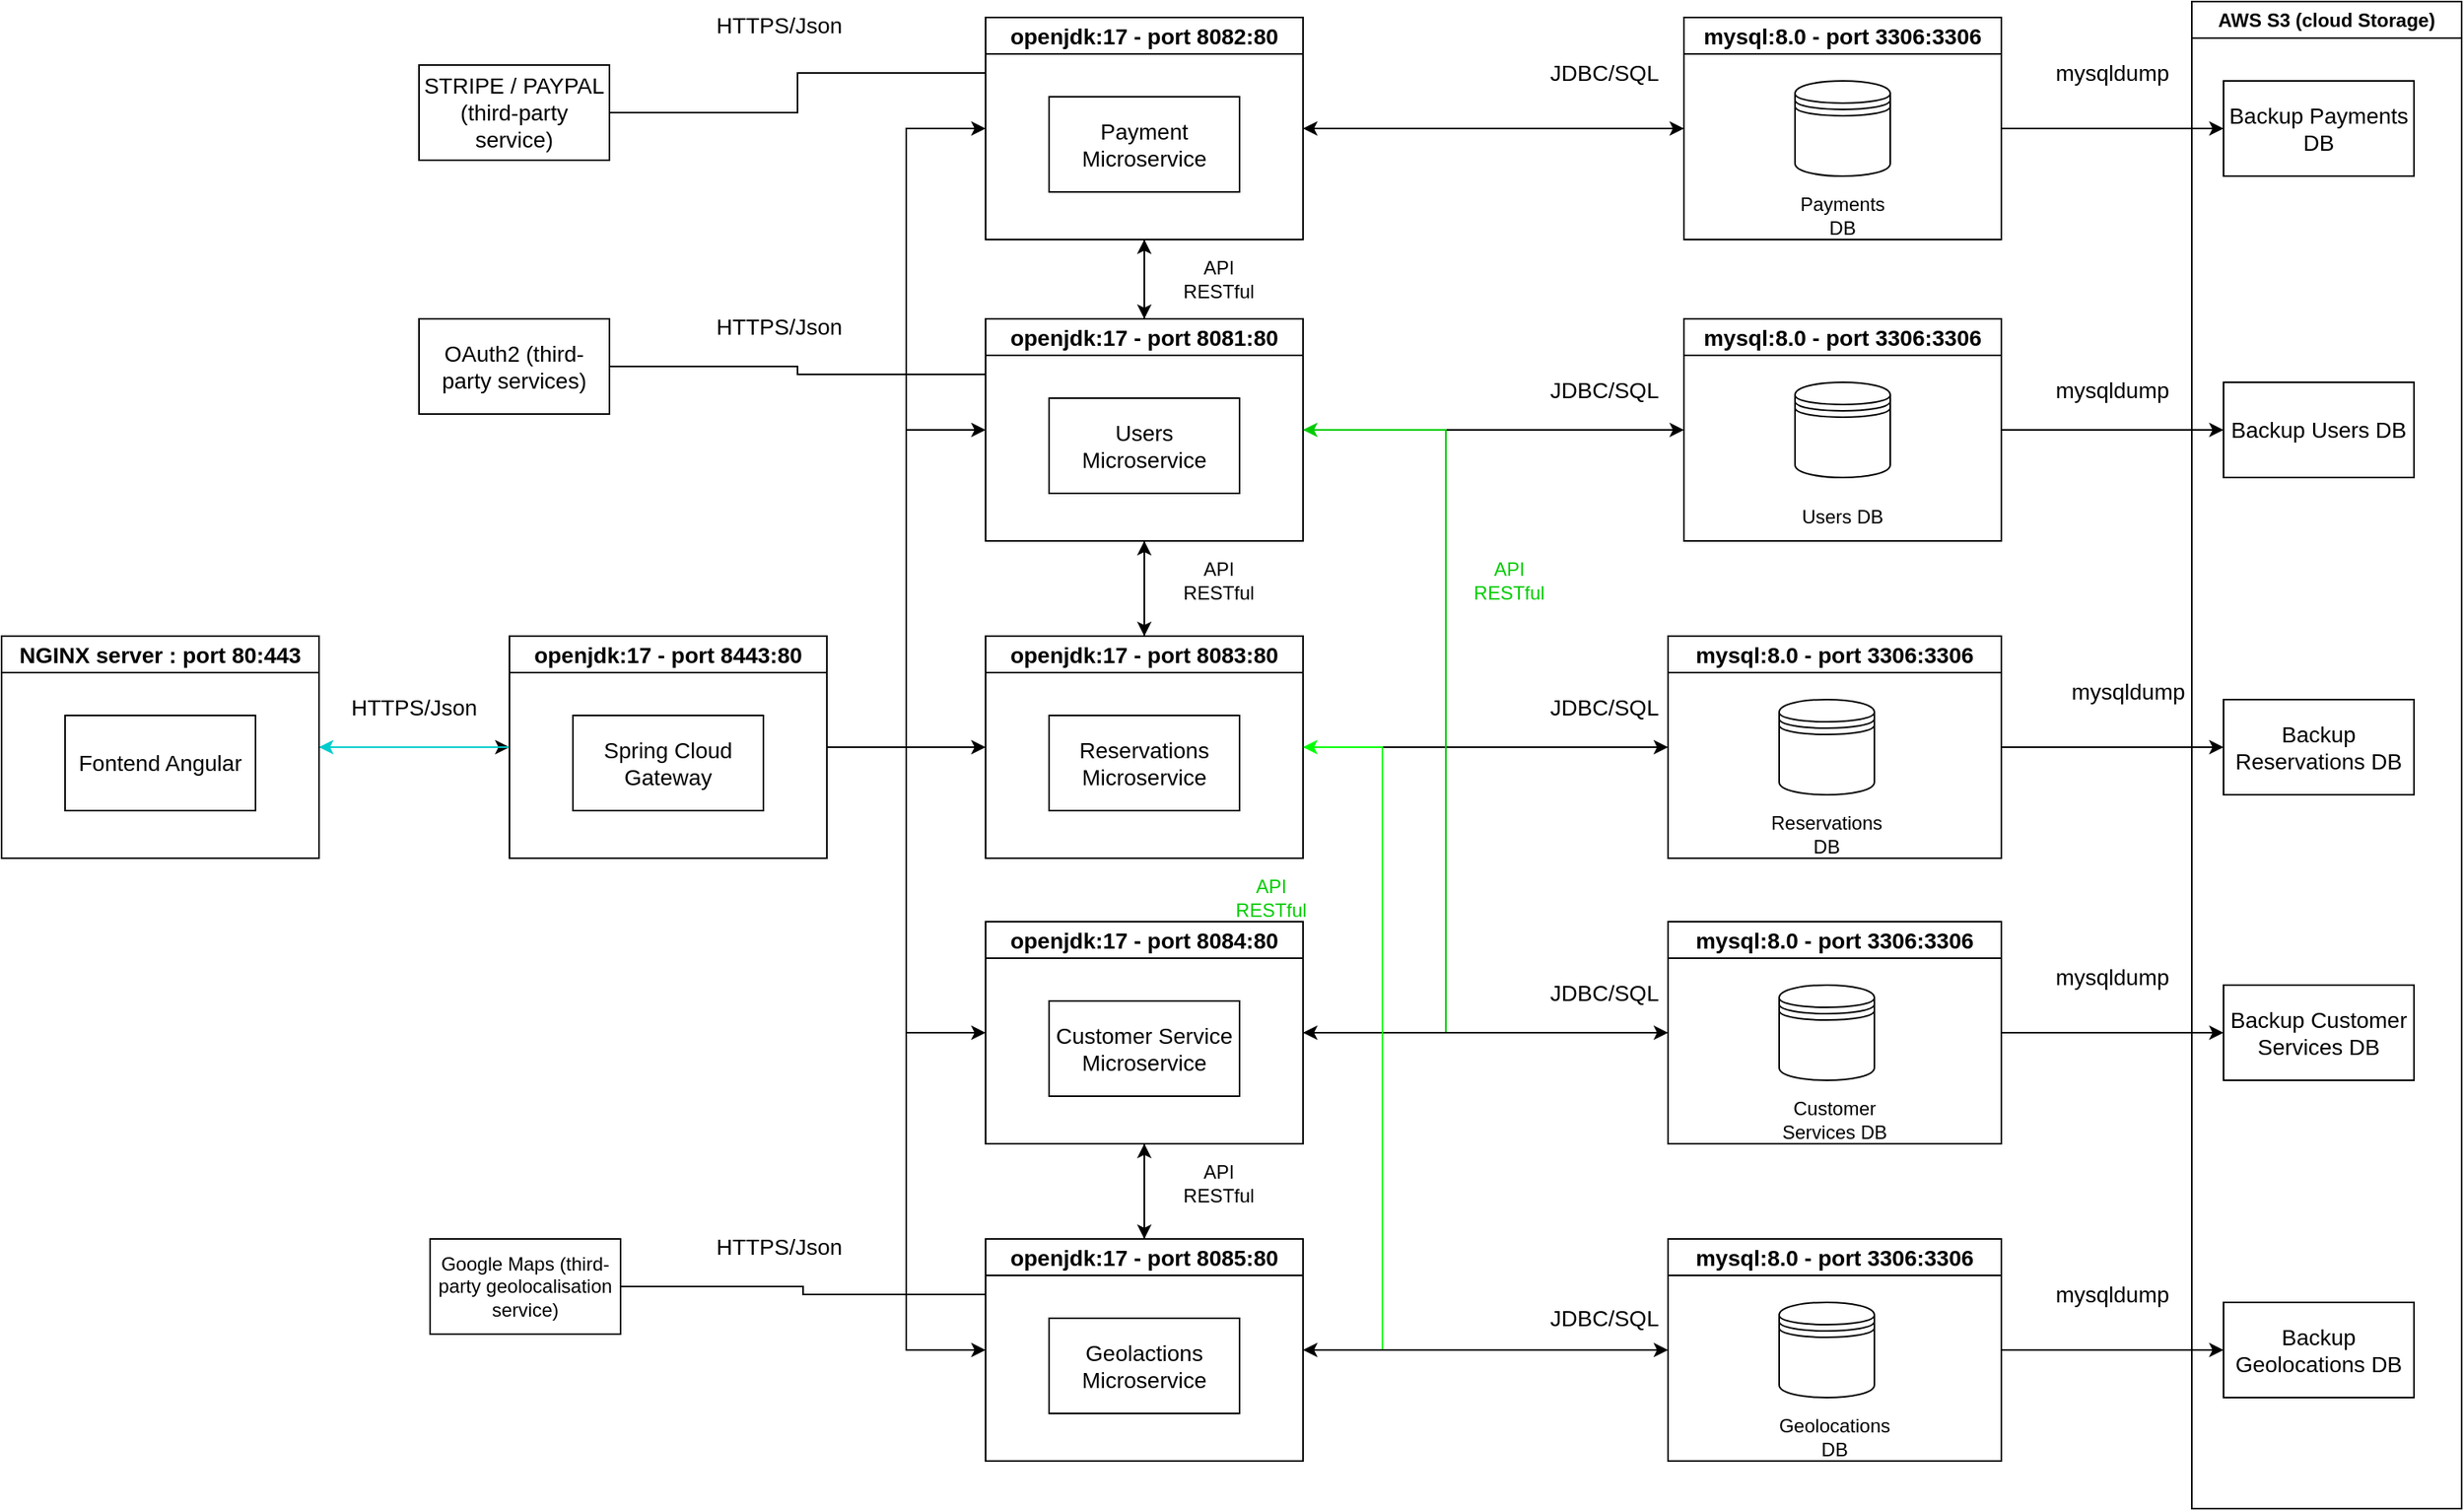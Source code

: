 <mxfile version="24.7.7">
  <diagram name="Page-1" id="HTvIIr98uRL_a_d4ipdB">
    <mxGraphModel dx="1766" dy="2174" grid="1" gridSize="10" guides="1" tooltips="1" connect="1" arrows="1" fold="1" page="1" pageScale="1" pageWidth="827" pageHeight="1169" math="0" shadow="0">
      <root>
        <mxCell id="0" />
        <mxCell id="1" parent="0" />
        <mxCell id="VIl7qetFcdLMGMQmezE--7" style="edgeStyle=orthogonalEdgeStyle;rounded=0;orthogonalLoop=1;jettySize=auto;html=1;entryX=0;entryY=0.5;entryDx=0;entryDy=0;" edge="1" parent="1" source="VIl7qetFcdLMGMQmezE--1" target="VIl7qetFcdLMGMQmezE--3">
          <mxGeometry relative="1" as="geometry" />
        </mxCell>
        <mxCell id="VIl7qetFcdLMGMQmezE--1" value="&lt;font style=&quot;font-size: 14px;&quot;&gt;NGINX server : port 80:443&lt;/font&gt;" style="swimlane;whiteSpace=wrap;html=1;" vertex="1" parent="1">
          <mxGeometry x="30" y="170" width="200" height="140" as="geometry" />
        </mxCell>
        <UserObject label="&lt;font style=&quot;font-size: 14px;&quot;&gt;Fontend Angular&lt;/font&gt;" treeRoot="1" id="VIl7qetFcdLMGMQmezE--2">
          <mxCell style="whiteSpace=wrap;html=1;align=center;treeFolding=1;treeMoving=1;newEdgeStyle={&quot;edgeStyle&quot;:&quot;elbowEdgeStyle&quot;,&quot;startArrow&quot;:&quot;none&quot;,&quot;endArrow&quot;:&quot;none&quot;};" vertex="1" parent="VIl7qetFcdLMGMQmezE--1">
            <mxGeometry x="40" y="50" width="120" height="60" as="geometry" />
          </mxCell>
        </UserObject>
        <mxCell id="VIl7qetFcdLMGMQmezE--8" style="edgeStyle=orthogonalEdgeStyle;rounded=0;orthogonalLoop=1;jettySize=auto;html=1;entryX=1;entryY=0.5;entryDx=0;entryDy=0;strokeColor=#00CCCC;" edge="1" parent="1" source="VIl7qetFcdLMGMQmezE--3" target="VIl7qetFcdLMGMQmezE--1">
          <mxGeometry relative="1" as="geometry" />
        </mxCell>
        <mxCell id="VIl7qetFcdLMGMQmezE--18" style="edgeStyle=orthogonalEdgeStyle;rounded=0;orthogonalLoop=1;jettySize=auto;html=1;entryX=0;entryY=0.5;entryDx=0;entryDy=0;" edge="1" parent="1" source="VIl7qetFcdLMGMQmezE--3" target="VIl7qetFcdLMGMQmezE--12">
          <mxGeometry relative="1" as="geometry" />
        </mxCell>
        <mxCell id="VIl7qetFcdLMGMQmezE--19" style="edgeStyle=orthogonalEdgeStyle;rounded=0;orthogonalLoop=1;jettySize=auto;html=1;entryX=0;entryY=0.5;entryDx=0;entryDy=0;" edge="1" parent="1" source="VIl7qetFcdLMGMQmezE--3" target="VIl7qetFcdLMGMQmezE--5">
          <mxGeometry relative="1" as="geometry" />
        </mxCell>
        <mxCell id="VIl7qetFcdLMGMQmezE--20" style="edgeStyle=orthogonalEdgeStyle;rounded=0;orthogonalLoop=1;jettySize=auto;html=1;entryX=0;entryY=0.5;entryDx=0;entryDy=0;" edge="1" parent="1" source="VIl7qetFcdLMGMQmezE--3" target="VIl7qetFcdLMGMQmezE--10">
          <mxGeometry relative="1" as="geometry" />
        </mxCell>
        <mxCell id="VIl7qetFcdLMGMQmezE--21" style="edgeStyle=orthogonalEdgeStyle;rounded=0;orthogonalLoop=1;jettySize=auto;html=1;entryX=0;entryY=0.5;entryDx=0;entryDy=0;" edge="1" parent="1" source="VIl7qetFcdLMGMQmezE--3" target="VIl7qetFcdLMGMQmezE--14">
          <mxGeometry relative="1" as="geometry" />
        </mxCell>
        <mxCell id="VIl7qetFcdLMGMQmezE--22" style="edgeStyle=orthogonalEdgeStyle;rounded=0;orthogonalLoop=1;jettySize=auto;html=1;entryX=0;entryY=0.5;entryDx=0;entryDy=0;" edge="1" parent="1" source="VIl7qetFcdLMGMQmezE--3" target="VIl7qetFcdLMGMQmezE--16">
          <mxGeometry relative="1" as="geometry" />
        </mxCell>
        <mxCell id="VIl7qetFcdLMGMQmezE--3" value="&lt;font style=&quot;font-size: 14px;&quot;&gt;openjdk:17 - port 8443:80&lt;/font&gt;" style="swimlane;whiteSpace=wrap;html=1;" vertex="1" parent="1">
          <mxGeometry x="350" y="170" width="200" height="140" as="geometry" />
        </mxCell>
        <UserObject label="&lt;font style=&quot;font-size: 14px;&quot;&gt;Spring Cloud Gateway&lt;/font&gt;" treeRoot="1" id="VIl7qetFcdLMGMQmezE--4">
          <mxCell style="whiteSpace=wrap;html=1;align=center;treeFolding=1;treeMoving=1;newEdgeStyle={&quot;edgeStyle&quot;:&quot;elbowEdgeStyle&quot;,&quot;startArrow&quot;:&quot;none&quot;,&quot;endArrow&quot;:&quot;none&quot;};" vertex="1" parent="VIl7qetFcdLMGMQmezE--3">
            <mxGeometry x="40" y="50" width="120" height="60" as="geometry" />
          </mxCell>
        </UserObject>
        <mxCell id="VIl7qetFcdLMGMQmezE--44" style="edgeStyle=orthogonalEdgeStyle;rounded=0;orthogonalLoop=1;jettySize=auto;html=1;entryX=0.5;entryY=1;entryDx=0;entryDy=0;" edge="1" parent="1" source="VIl7qetFcdLMGMQmezE--5" target="VIl7qetFcdLMGMQmezE--10">
          <mxGeometry relative="1" as="geometry" />
        </mxCell>
        <mxCell id="VIl7qetFcdLMGMQmezE--49" style="edgeStyle=orthogonalEdgeStyle;rounded=0;orthogonalLoop=1;jettySize=auto;html=1;" edge="1" parent="1" source="VIl7qetFcdLMGMQmezE--5">
          <mxGeometry relative="1" as="geometry">
            <mxPoint x="750" y="170" as="targetPoint" />
          </mxGeometry>
        </mxCell>
        <mxCell id="VIl7qetFcdLMGMQmezE--65" style="edgeStyle=orthogonalEdgeStyle;rounded=0;orthogonalLoop=1;jettySize=auto;html=1;entryX=1;entryY=0.5;entryDx=0;entryDy=0;" edge="1" parent="1" source="VIl7qetFcdLMGMQmezE--5" target="VIl7qetFcdLMGMQmezE--14">
          <mxGeometry relative="1" as="geometry">
            <Array as="points">
              <mxPoint x="940" y="40" />
              <mxPoint x="940" y="420" />
            </Array>
          </mxGeometry>
        </mxCell>
        <mxCell id="VIl7qetFcdLMGMQmezE--84" style="edgeStyle=orthogonalEdgeStyle;rounded=0;orthogonalLoop=1;jettySize=auto;html=1;entryX=0;entryY=0.5;entryDx=0;entryDy=0;" edge="1" parent="1" source="VIl7qetFcdLMGMQmezE--5" target="VIl7qetFcdLMGMQmezE--81">
          <mxGeometry relative="1" as="geometry" />
        </mxCell>
        <mxCell id="VIl7qetFcdLMGMQmezE--5" value="&lt;font style=&quot;font-size: 14px;&quot;&gt;openjdk:17 - port 8081:80&lt;/font&gt;" style="swimlane;whiteSpace=wrap;html=1;" vertex="1" parent="1">
          <mxGeometry x="650" y="-30" width="200" height="140" as="geometry" />
        </mxCell>
        <UserObject label="&lt;font style=&quot;font-size: 14px;&quot;&gt;Users Microservice&lt;/font&gt;" treeRoot="1" id="VIl7qetFcdLMGMQmezE--6">
          <mxCell style="whiteSpace=wrap;html=1;align=center;treeFolding=1;treeMoving=1;newEdgeStyle={&quot;edgeStyle&quot;:&quot;elbowEdgeStyle&quot;,&quot;startArrow&quot;:&quot;none&quot;,&quot;endArrow&quot;:&quot;none&quot;};" vertex="1" parent="VIl7qetFcdLMGMQmezE--5">
            <mxGeometry x="40" y="50" width="120" height="60" as="geometry" />
          </mxCell>
        </UserObject>
        <mxCell id="VIl7qetFcdLMGMQmezE--9" value="&lt;font style=&quot;font-size: 14px;&quot;&gt;HTTPS/Json&lt;/font&gt;" style="text;html=1;align=center;verticalAlign=middle;whiteSpace=wrap;rounded=0;" vertex="1" parent="1">
          <mxGeometry x="260" y="200" width="60" height="30" as="geometry" />
        </mxCell>
        <mxCell id="VIl7qetFcdLMGMQmezE--43" style="edgeStyle=orthogonalEdgeStyle;rounded=0;orthogonalLoop=1;jettySize=auto;html=1;entryX=0.5;entryY=0;entryDx=0;entryDy=0;" edge="1" parent="1" source="VIl7qetFcdLMGMQmezE--10" target="VIl7qetFcdLMGMQmezE--5">
          <mxGeometry relative="1" as="geometry" />
        </mxCell>
        <mxCell id="VIl7qetFcdLMGMQmezE--74" style="edgeStyle=orthogonalEdgeStyle;rounded=0;orthogonalLoop=1;jettySize=auto;html=1;entryX=0;entryY=0.5;entryDx=0;entryDy=0;" edge="1" parent="1" source="VIl7qetFcdLMGMQmezE--10" target="VIl7qetFcdLMGMQmezE--69">
          <mxGeometry relative="1" as="geometry" />
        </mxCell>
        <mxCell id="VIl7qetFcdLMGMQmezE--10" value="&lt;font style=&quot;font-size: 14px;&quot;&gt;openjdk:17 - port 8082:80&lt;/font&gt;" style="swimlane;whiteSpace=wrap;html=1;" vertex="1" parent="1">
          <mxGeometry x="650" y="-220" width="200" height="140" as="geometry" />
        </mxCell>
        <UserObject label="&lt;font style=&quot;font-size: 14px;&quot;&gt;Payment Microservice&lt;/font&gt;" treeRoot="1" id="VIl7qetFcdLMGMQmezE--11">
          <mxCell style="whiteSpace=wrap;html=1;align=center;treeFolding=1;treeMoving=1;newEdgeStyle={&quot;edgeStyle&quot;:&quot;elbowEdgeStyle&quot;,&quot;startArrow&quot;:&quot;none&quot;,&quot;endArrow&quot;:&quot;none&quot;};" vertex="1" parent="VIl7qetFcdLMGMQmezE--10">
            <mxGeometry x="40" y="50" width="120" height="60" as="geometry" />
          </mxCell>
        </UserObject>
        <mxCell id="VIl7qetFcdLMGMQmezE--47" style="edgeStyle=orthogonalEdgeStyle;rounded=0;orthogonalLoop=1;jettySize=auto;html=1;entryX=0.5;entryY=1;entryDx=0;entryDy=0;" edge="1" parent="1" source="VIl7qetFcdLMGMQmezE--12" target="VIl7qetFcdLMGMQmezE--5">
          <mxGeometry relative="1" as="geometry" />
        </mxCell>
        <mxCell id="VIl7qetFcdLMGMQmezE--60" style="edgeStyle=orthogonalEdgeStyle;rounded=0;orthogonalLoop=1;jettySize=auto;html=1;entryX=1;entryY=0.5;entryDx=0;entryDy=0;" edge="1" parent="1" source="VIl7qetFcdLMGMQmezE--12" target="VIl7qetFcdLMGMQmezE--16">
          <mxGeometry relative="1" as="geometry">
            <Array as="points">
              <mxPoint x="900" y="240" />
              <mxPoint x="900" y="620" />
            </Array>
          </mxGeometry>
        </mxCell>
        <mxCell id="VIl7qetFcdLMGMQmezE--89" style="edgeStyle=orthogonalEdgeStyle;rounded=0;orthogonalLoop=1;jettySize=auto;html=1;entryX=0;entryY=0.5;entryDx=0;entryDy=0;" edge="1" parent="1" source="VIl7qetFcdLMGMQmezE--12" target="VIl7qetFcdLMGMQmezE--86">
          <mxGeometry relative="1" as="geometry" />
        </mxCell>
        <mxCell id="VIl7qetFcdLMGMQmezE--12" value="&lt;font style=&quot;font-size: 14px;&quot;&gt;openjdk:17 - port 8083:80&lt;/font&gt;" style="swimlane;whiteSpace=wrap;html=1;" vertex="1" parent="1">
          <mxGeometry x="650" y="170" width="200" height="140" as="geometry" />
        </mxCell>
        <UserObject label="&lt;font style=&quot;font-size: 14px;&quot;&gt;Reservations Microservice&lt;/font&gt;" treeRoot="1" id="VIl7qetFcdLMGMQmezE--13">
          <mxCell style="whiteSpace=wrap;html=1;align=center;treeFolding=1;treeMoving=1;newEdgeStyle={&quot;edgeStyle&quot;:&quot;elbowEdgeStyle&quot;,&quot;startArrow&quot;:&quot;none&quot;,&quot;endArrow&quot;:&quot;none&quot;};" vertex="1" parent="VIl7qetFcdLMGMQmezE--12">
            <mxGeometry x="40" y="50" width="120" height="60" as="geometry" />
          </mxCell>
        </UserObject>
        <mxCell id="VIl7qetFcdLMGMQmezE--51" style="edgeStyle=orthogonalEdgeStyle;rounded=0;orthogonalLoop=1;jettySize=auto;html=1;entryX=0.5;entryY=0;entryDx=0;entryDy=0;" edge="1" parent="1" source="VIl7qetFcdLMGMQmezE--14" target="VIl7qetFcdLMGMQmezE--16">
          <mxGeometry relative="1" as="geometry" />
        </mxCell>
        <mxCell id="VIl7qetFcdLMGMQmezE--63" style="edgeStyle=orthogonalEdgeStyle;rounded=0;orthogonalLoop=1;jettySize=auto;html=1;entryX=1;entryY=0.5;entryDx=0;entryDy=0;strokeColor=#00CC00;" edge="1" parent="1" source="VIl7qetFcdLMGMQmezE--14" target="VIl7qetFcdLMGMQmezE--5">
          <mxGeometry relative="1" as="geometry">
            <Array as="points">
              <mxPoint x="940" y="420" />
              <mxPoint x="940" y="40" />
            </Array>
          </mxGeometry>
        </mxCell>
        <mxCell id="VIl7qetFcdLMGMQmezE--99" style="edgeStyle=orthogonalEdgeStyle;rounded=0;orthogonalLoop=1;jettySize=auto;html=1;entryX=0;entryY=0.5;entryDx=0;entryDy=0;" edge="1" parent="1" source="VIl7qetFcdLMGMQmezE--14" target="VIl7qetFcdLMGMQmezE--96">
          <mxGeometry relative="1" as="geometry" />
        </mxCell>
        <mxCell id="VIl7qetFcdLMGMQmezE--14" value="&lt;font style=&quot;font-size: 14px;&quot;&gt;openjdk:17 - port 8084:80&lt;/font&gt;" style="swimlane;whiteSpace=wrap;html=1;" vertex="1" parent="1">
          <mxGeometry x="650" y="350" width="200" height="140" as="geometry" />
        </mxCell>
        <UserObject label="&lt;font style=&quot;font-size: 14px;&quot;&gt;Customer Service Microservice&lt;/font&gt;" treeRoot="1" id="VIl7qetFcdLMGMQmezE--15">
          <mxCell style="whiteSpace=wrap;html=1;align=center;treeFolding=1;treeMoving=1;newEdgeStyle={&quot;edgeStyle&quot;:&quot;elbowEdgeStyle&quot;,&quot;startArrow&quot;:&quot;none&quot;,&quot;endArrow&quot;:&quot;none&quot;};" vertex="1" parent="VIl7qetFcdLMGMQmezE--14">
            <mxGeometry x="40" y="50" width="120" height="60" as="geometry" />
          </mxCell>
        </UserObject>
        <mxCell id="VIl7qetFcdLMGMQmezE--52" style="edgeStyle=orthogonalEdgeStyle;rounded=0;orthogonalLoop=1;jettySize=auto;html=1;entryX=0.5;entryY=1;entryDx=0;entryDy=0;" edge="1" parent="1" source="VIl7qetFcdLMGMQmezE--16" target="VIl7qetFcdLMGMQmezE--14">
          <mxGeometry relative="1" as="geometry" />
        </mxCell>
        <mxCell id="VIl7qetFcdLMGMQmezE--61" style="edgeStyle=orthogonalEdgeStyle;rounded=0;orthogonalLoop=1;jettySize=auto;html=1;entryX=1;entryY=0.5;entryDx=0;entryDy=0;strokeColor=#00FF00;" edge="1" parent="1" source="VIl7qetFcdLMGMQmezE--16" target="VIl7qetFcdLMGMQmezE--12">
          <mxGeometry relative="1" as="geometry">
            <Array as="points">
              <mxPoint x="900" y="620" />
              <mxPoint x="900" y="240" />
            </Array>
          </mxGeometry>
        </mxCell>
        <mxCell id="VIl7qetFcdLMGMQmezE--105" style="edgeStyle=orthogonalEdgeStyle;rounded=0;orthogonalLoop=1;jettySize=auto;html=1;entryX=0;entryY=0.5;entryDx=0;entryDy=0;" edge="1" parent="1" source="VIl7qetFcdLMGMQmezE--16" target="VIl7qetFcdLMGMQmezE--102">
          <mxGeometry relative="1" as="geometry" />
        </mxCell>
        <mxCell id="VIl7qetFcdLMGMQmezE--16" value="&lt;font style=&quot;font-size: 14px;&quot;&gt;openjdk:17 - port 8085:80&lt;/font&gt;" style="swimlane;whiteSpace=wrap;html=1;" vertex="1" parent="1">
          <mxGeometry x="650" y="550" width="200" height="140" as="geometry" />
        </mxCell>
        <UserObject label="&lt;font style=&quot;font-size: 14px;&quot;&gt;Geolactions Microservice&lt;/font&gt;" treeRoot="1" id="VIl7qetFcdLMGMQmezE--17">
          <mxCell style="whiteSpace=wrap;html=1;align=center;treeFolding=1;treeMoving=1;newEdgeStyle={&quot;edgeStyle&quot;:&quot;elbowEdgeStyle&quot;,&quot;startArrow&quot;:&quot;none&quot;,&quot;endArrow&quot;:&quot;none&quot;};" vertex="1" parent="VIl7qetFcdLMGMQmezE--16">
            <mxGeometry x="40" y="50" width="120" height="60" as="geometry" />
          </mxCell>
        </UserObject>
        <mxCell id="VIl7qetFcdLMGMQmezE--34" style="edgeStyle=elbowEdgeStyle;rounded=0;orthogonalLoop=1;jettySize=auto;html=1;startArrow=none;endArrow=none;entryX=0;entryY=0.25;entryDx=0;entryDy=0;" edge="1" parent="1" source="VIl7qetFcdLMGMQmezE--29" target="VIl7qetFcdLMGMQmezE--10">
          <mxGeometry relative="1" as="geometry" />
        </mxCell>
        <UserObject label="&lt;font style=&quot;font-size: 14px;&quot;&gt;STRIPE / PAYPAL (third-party service)&lt;/font&gt;" treeRoot="1" id="VIl7qetFcdLMGMQmezE--29">
          <mxCell style="whiteSpace=wrap;html=1;align=center;treeFolding=1;treeMoving=1;newEdgeStyle={&quot;edgeStyle&quot;:&quot;elbowEdgeStyle&quot;,&quot;startArrow&quot;:&quot;none&quot;,&quot;endArrow&quot;:&quot;none&quot;};" vertex="1" parent="1">
            <mxGeometry x="293" y="-190" width="120" height="60" as="geometry" />
          </mxCell>
        </UserObject>
        <mxCell id="VIl7qetFcdLMGMQmezE--31" value="&lt;font style=&quot;font-size: 14px;&quot;&gt;HTTPS/Json&lt;/font&gt;" style="text;html=1;align=center;verticalAlign=middle;whiteSpace=wrap;rounded=0;" vertex="1" parent="1">
          <mxGeometry x="490" y="-230" width="60" height="30" as="geometry" />
        </mxCell>
        <mxCell id="VIl7qetFcdLMGMQmezE--36" style="edgeStyle=elbowEdgeStyle;rounded=0;orthogonalLoop=1;jettySize=auto;html=1;startArrow=none;endArrow=none;entryX=0;entryY=0.25;entryDx=0;entryDy=0;" edge="1" parent="1" source="VIl7qetFcdLMGMQmezE--35" target="VIl7qetFcdLMGMQmezE--5">
          <mxGeometry relative="1" as="geometry" />
        </mxCell>
        <UserObject label="&lt;font style=&quot;font-size: 14px;&quot;&gt;OAuth2 (third-party services)&lt;/font&gt;" treeRoot="1" id="VIl7qetFcdLMGMQmezE--35">
          <mxCell style="whiteSpace=wrap;html=1;align=center;treeFolding=1;treeMoving=1;newEdgeStyle={&quot;edgeStyle&quot;:&quot;elbowEdgeStyle&quot;,&quot;startArrow&quot;:&quot;none&quot;,&quot;endArrow&quot;:&quot;none&quot;};" vertex="1" parent="1">
            <mxGeometry x="293" y="-30" width="120" height="60" as="geometry" />
          </mxCell>
        </UserObject>
        <mxCell id="VIl7qetFcdLMGMQmezE--37" value="&lt;font style=&quot;font-size: 14px;&quot;&gt;HTTPS/Json&lt;/font&gt;" style="text;html=1;align=center;verticalAlign=middle;whiteSpace=wrap;rounded=0;" vertex="1" parent="1">
          <mxGeometry x="490" y="-40" width="60" height="30" as="geometry" />
        </mxCell>
        <mxCell id="VIl7qetFcdLMGMQmezE--40" style="edgeStyle=elbowEdgeStyle;rounded=0;orthogonalLoop=1;jettySize=auto;html=1;startArrow=none;endArrow=none;entryX=0;entryY=0.25;entryDx=0;entryDy=0;" edge="1" parent="1" source="VIl7qetFcdLMGMQmezE--39" target="VIl7qetFcdLMGMQmezE--16">
          <mxGeometry relative="1" as="geometry" />
        </mxCell>
        <UserObject label="Google Maps (third-party geolocalisation service)" treeRoot="1" id="VIl7qetFcdLMGMQmezE--39">
          <mxCell style="whiteSpace=wrap;html=1;align=center;treeFolding=1;treeMoving=1;newEdgeStyle={&quot;edgeStyle&quot;:&quot;elbowEdgeStyle&quot;,&quot;startArrow&quot;:&quot;none&quot;,&quot;endArrow&quot;:&quot;none&quot;};" vertex="1" parent="1">
            <mxGeometry x="300" y="550" width="120" height="60" as="geometry" />
          </mxCell>
        </UserObject>
        <mxCell id="VIl7qetFcdLMGMQmezE--41" value="&lt;font style=&quot;font-size: 14px;&quot;&gt;HTTPS/Json&lt;/font&gt;" style="text;html=1;align=center;verticalAlign=middle;whiteSpace=wrap;rounded=0;" vertex="1" parent="1">
          <mxGeometry x="490" y="540" width="60" height="30" as="geometry" />
        </mxCell>
        <mxCell id="VIl7qetFcdLMGMQmezE--45" value="API RESTful" style="text;html=1;align=center;verticalAlign=middle;whiteSpace=wrap;rounded=0;" vertex="1" parent="1">
          <mxGeometry x="767" y="-70" width="60" height="30" as="geometry" />
        </mxCell>
        <mxCell id="VIl7qetFcdLMGMQmezE--50" value="API RESTful" style="text;html=1;align=center;verticalAlign=middle;whiteSpace=wrap;rounded=0;" vertex="1" parent="1">
          <mxGeometry x="767" y="120" width="60" height="30" as="geometry" />
        </mxCell>
        <mxCell id="VIl7qetFcdLMGMQmezE--55" value="API RESTful" style="text;html=1;align=center;verticalAlign=middle;whiteSpace=wrap;rounded=0;" vertex="1" parent="1">
          <mxGeometry x="767" y="500" width="60" height="30" as="geometry" />
        </mxCell>
        <mxCell id="VIl7qetFcdLMGMQmezE--62" value="&lt;font color=&quot;#00cc00&quot; style=&quot;font-size: 12px;&quot;&gt;API RESTful&lt;/font&gt;" style="text;html=1;align=center;verticalAlign=middle;whiteSpace=wrap;rounded=0;" vertex="1" parent="1">
          <mxGeometry x="800" y="320" width="60" height="30" as="geometry" />
        </mxCell>
        <mxCell id="VIl7qetFcdLMGMQmezE--64" value="&lt;font color=&quot;#00cc00&quot;&gt;API RESTful&lt;/font&gt;" style="text;html=1;align=center;verticalAlign=middle;whiteSpace=wrap;rounded=0;" vertex="1" parent="1">
          <mxGeometry x="950" y="120" width="60" height="30" as="geometry" />
        </mxCell>
        <mxCell id="VIl7qetFcdLMGMQmezE--75" style="edgeStyle=orthogonalEdgeStyle;rounded=0;orthogonalLoop=1;jettySize=auto;html=1;entryX=1;entryY=0.5;entryDx=0;entryDy=0;" edge="1" parent="1" source="VIl7qetFcdLMGMQmezE--69" target="VIl7qetFcdLMGMQmezE--10">
          <mxGeometry relative="1" as="geometry" />
        </mxCell>
        <mxCell id="VIl7qetFcdLMGMQmezE--120" style="edgeStyle=orthogonalEdgeStyle;rounded=0;orthogonalLoop=1;jettySize=auto;html=1;entryX=0;entryY=0.5;entryDx=0;entryDy=0;" edge="1" parent="1" source="VIl7qetFcdLMGMQmezE--69" target="VIl7qetFcdLMGMQmezE--109">
          <mxGeometry relative="1" as="geometry" />
        </mxCell>
        <mxCell id="VIl7qetFcdLMGMQmezE--69" value="&lt;font style=&quot;font-size: 14px;&quot;&gt;mysql:8.0 - port 3306:3306&lt;/font&gt;" style="swimlane;whiteSpace=wrap;html=1;" vertex="1" parent="1">
          <mxGeometry x="1090" y="-220" width="200" height="140" as="geometry" />
        </mxCell>
        <mxCell id="VIl7qetFcdLMGMQmezE--72" value="" style="shape=datastore;whiteSpace=wrap;html=1;" vertex="1" parent="VIl7qetFcdLMGMQmezE--69">
          <mxGeometry x="70" y="40" width="60" height="60" as="geometry" />
        </mxCell>
        <mxCell id="VIl7qetFcdLMGMQmezE--73" value="Payments DB" style="text;html=1;align=center;verticalAlign=middle;whiteSpace=wrap;rounded=0;" vertex="1" parent="VIl7qetFcdLMGMQmezE--69">
          <mxGeometry x="70" y="110" width="60" height="30" as="geometry" />
        </mxCell>
        <mxCell id="VIl7qetFcdLMGMQmezE--79" value="&lt;font style=&quot;font-size: 14px;&quot;&gt;JDBC/SQL&lt;/font&gt;" style="text;html=1;align=center;verticalAlign=middle;whiteSpace=wrap;rounded=0;" vertex="1" parent="1">
          <mxGeometry x="1010" y="-200" width="60" height="30" as="geometry" />
        </mxCell>
        <mxCell id="VIl7qetFcdLMGMQmezE--119" style="edgeStyle=orthogonalEdgeStyle;rounded=0;orthogonalLoop=1;jettySize=auto;html=1;entryX=0;entryY=0.5;entryDx=0;entryDy=0;" edge="1" parent="1" source="VIl7qetFcdLMGMQmezE--81" target="VIl7qetFcdLMGMQmezE--110">
          <mxGeometry relative="1" as="geometry" />
        </mxCell>
        <mxCell id="VIl7qetFcdLMGMQmezE--81" value="&lt;font style=&quot;font-size: 14px;&quot;&gt;mysql:8.0 - port 3306:3306&lt;/font&gt;" style="swimlane;whiteSpace=wrap;html=1;" vertex="1" parent="1">
          <mxGeometry x="1090" y="-30" width="200" height="140" as="geometry" />
        </mxCell>
        <mxCell id="VIl7qetFcdLMGMQmezE--82" value="" style="shape=datastore;whiteSpace=wrap;html=1;" vertex="1" parent="VIl7qetFcdLMGMQmezE--81">
          <mxGeometry x="70" y="40" width="60" height="60" as="geometry" />
        </mxCell>
        <mxCell id="VIl7qetFcdLMGMQmezE--83" value="Users DB" style="text;html=1;align=center;verticalAlign=middle;whiteSpace=wrap;rounded=0;" vertex="1" parent="VIl7qetFcdLMGMQmezE--81">
          <mxGeometry x="70" y="110" width="60" height="30" as="geometry" />
        </mxCell>
        <mxCell id="VIl7qetFcdLMGMQmezE--85" value="&lt;font style=&quot;font-size: 14px;&quot;&gt;JDBC/SQL&lt;/font&gt;" style="text;html=1;align=center;verticalAlign=middle;whiteSpace=wrap;rounded=0;" vertex="1" parent="1">
          <mxGeometry x="1010" width="60" height="30" as="geometry" />
        </mxCell>
        <mxCell id="VIl7qetFcdLMGMQmezE--118" style="edgeStyle=orthogonalEdgeStyle;rounded=0;orthogonalLoop=1;jettySize=auto;html=1;entryX=0;entryY=0.5;entryDx=0;entryDy=0;" edge="1" parent="1" source="VIl7qetFcdLMGMQmezE--86" target="VIl7qetFcdLMGMQmezE--111">
          <mxGeometry relative="1" as="geometry" />
        </mxCell>
        <mxCell id="VIl7qetFcdLMGMQmezE--86" value="&lt;font style=&quot;font-size: 14px;&quot;&gt;mysql:8.0 - port 3306:3306&lt;/font&gt;" style="swimlane;whiteSpace=wrap;html=1;" vertex="1" parent="1">
          <mxGeometry x="1080" y="170" width="210" height="140" as="geometry" />
        </mxCell>
        <mxCell id="VIl7qetFcdLMGMQmezE--87" value="" style="shape=datastore;whiteSpace=wrap;html=1;" vertex="1" parent="VIl7qetFcdLMGMQmezE--86">
          <mxGeometry x="70" y="40" width="60" height="60" as="geometry" />
        </mxCell>
        <mxCell id="VIl7qetFcdLMGMQmezE--88" value="Reservations DB" style="text;html=1;align=center;verticalAlign=middle;whiteSpace=wrap;rounded=0;" vertex="1" parent="VIl7qetFcdLMGMQmezE--86">
          <mxGeometry x="70" y="110" width="60" height="30" as="geometry" />
        </mxCell>
        <mxCell id="VIl7qetFcdLMGMQmezE--94" value="&lt;font style=&quot;font-size: 14px;&quot;&gt;JDBC/SQL&lt;/font&gt;" style="text;html=1;align=center;verticalAlign=middle;whiteSpace=wrap;rounded=0;" vertex="1" parent="1">
          <mxGeometry x="1010" y="200" width="60" height="30" as="geometry" />
        </mxCell>
        <mxCell id="VIl7qetFcdLMGMQmezE--117" style="edgeStyle=orthogonalEdgeStyle;rounded=0;orthogonalLoop=1;jettySize=auto;html=1;entryX=0;entryY=0.5;entryDx=0;entryDy=0;" edge="1" parent="1" source="VIl7qetFcdLMGMQmezE--96" target="VIl7qetFcdLMGMQmezE--112">
          <mxGeometry relative="1" as="geometry" />
        </mxCell>
        <mxCell id="VIl7qetFcdLMGMQmezE--96" value="&lt;font style=&quot;font-size: 14px;&quot;&gt;mysql:8.0 - port 3306:3306&lt;/font&gt;" style="swimlane;whiteSpace=wrap;html=1;" vertex="1" parent="1">
          <mxGeometry x="1080" y="350" width="210" height="140" as="geometry" />
        </mxCell>
        <mxCell id="VIl7qetFcdLMGMQmezE--97" value="" style="shape=datastore;whiteSpace=wrap;html=1;" vertex="1" parent="VIl7qetFcdLMGMQmezE--96">
          <mxGeometry x="70" y="40" width="60" height="60" as="geometry" />
        </mxCell>
        <mxCell id="VIl7qetFcdLMGMQmezE--98" value="Customer Services DB" style="text;html=1;align=center;verticalAlign=middle;whiteSpace=wrap;rounded=0;" vertex="1" parent="VIl7qetFcdLMGMQmezE--96">
          <mxGeometry x="60" y="110" width="90" height="30" as="geometry" />
        </mxCell>
        <mxCell id="VIl7qetFcdLMGMQmezE--100" value="&lt;font style=&quot;font-size: 14px;&quot;&gt;JDBC/SQL&lt;/font&gt;" style="text;html=1;align=center;verticalAlign=middle;whiteSpace=wrap;rounded=0;" vertex="1" parent="1">
          <mxGeometry x="1010" y="380" width="60" height="30" as="geometry" />
        </mxCell>
        <mxCell id="VIl7qetFcdLMGMQmezE--115" style="edgeStyle=orthogonalEdgeStyle;rounded=0;orthogonalLoop=1;jettySize=auto;html=1;entryX=0;entryY=0.5;entryDx=0;entryDy=0;" edge="1" parent="1" source="VIl7qetFcdLMGMQmezE--102" target="VIl7qetFcdLMGMQmezE--113">
          <mxGeometry relative="1" as="geometry" />
        </mxCell>
        <mxCell id="VIl7qetFcdLMGMQmezE--102" value="&lt;font style=&quot;font-size: 14px;&quot;&gt;mysql:8.0 - port 3306:3306&lt;/font&gt;" style="swimlane;whiteSpace=wrap;html=1;" vertex="1" parent="1">
          <mxGeometry x="1080" y="550" width="210" height="140" as="geometry" />
        </mxCell>
        <mxCell id="VIl7qetFcdLMGMQmezE--103" value="" style="shape=datastore;whiteSpace=wrap;html=1;" vertex="1" parent="VIl7qetFcdLMGMQmezE--102">
          <mxGeometry x="70" y="40" width="60" height="60" as="geometry" />
        </mxCell>
        <mxCell id="VIl7qetFcdLMGMQmezE--104" value="Geolocations DB" style="text;html=1;align=center;verticalAlign=middle;whiteSpace=wrap;rounded=0;" vertex="1" parent="VIl7qetFcdLMGMQmezE--102">
          <mxGeometry x="60" y="110" width="90" height="30" as="geometry" />
        </mxCell>
        <mxCell id="VIl7qetFcdLMGMQmezE--106" value="&lt;font style=&quot;font-size: 14px;&quot;&gt;JDBC/SQL&lt;/font&gt;" style="text;html=1;align=center;verticalAlign=middle;whiteSpace=wrap;rounded=0;" vertex="1" parent="1">
          <mxGeometry x="1010" y="585" width="60" height="30" as="geometry" />
        </mxCell>
        <UserObject label="&lt;font style=&quot;font-size: 14px;&quot;&gt;Backup Payments DB&lt;/font&gt;" treeRoot="1" id="VIl7qetFcdLMGMQmezE--109">
          <mxCell style="whiteSpace=wrap;html=1;align=center;treeFolding=1;treeMoving=1;newEdgeStyle={&quot;edgeStyle&quot;:&quot;elbowEdgeStyle&quot;,&quot;startArrow&quot;:&quot;none&quot;,&quot;endArrow&quot;:&quot;none&quot;};" vertex="1" parent="1">
            <mxGeometry x="1430" y="-180" width="120" height="60" as="geometry" />
          </mxCell>
        </UserObject>
        <UserObject label="&lt;font style=&quot;font-size: 14px;&quot;&gt;Backup Users DB&lt;/font&gt;" treeRoot="1" id="VIl7qetFcdLMGMQmezE--110">
          <mxCell style="whiteSpace=wrap;html=1;align=center;treeFolding=1;treeMoving=1;newEdgeStyle={&quot;edgeStyle&quot;:&quot;elbowEdgeStyle&quot;,&quot;startArrow&quot;:&quot;none&quot;,&quot;endArrow&quot;:&quot;none&quot;};" vertex="1" parent="1">
            <mxGeometry x="1430" y="10" width="120" height="60" as="geometry" />
          </mxCell>
        </UserObject>
        <UserObject label="&lt;font style=&quot;font-size: 14px;&quot;&gt;Backup Reservations DB&lt;/font&gt;" treeRoot="1" id="VIl7qetFcdLMGMQmezE--111">
          <mxCell style="whiteSpace=wrap;html=1;align=center;treeFolding=1;treeMoving=1;newEdgeStyle={&quot;edgeStyle&quot;:&quot;elbowEdgeStyle&quot;,&quot;startArrow&quot;:&quot;none&quot;,&quot;endArrow&quot;:&quot;none&quot;};" vertex="1" parent="1">
            <mxGeometry x="1430" y="210" width="120" height="60" as="geometry" />
          </mxCell>
        </UserObject>
        <UserObject label="&lt;font style=&quot;font-size: 14px;&quot;&gt;Backup Customer Services DB&lt;/font&gt;" treeRoot="1" id="VIl7qetFcdLMGMQmezE--112">
          <mxCell style="whiteSpace=wrap;html=1;align=center;treeFolding=1;treeMoving=1;newEdgeStyle={&quot;edgeStyle&quot;:&quot;elbowEdgeStyle&quot;,&quot;startArrow&quot;:&quot;none&quot;,&quot;endArrow&quot;:&quot;none&quot;};" vertex="1" parent="1">
            <mxGeometry x="1430" y="390" width="120" height="60" as="geometry" />
          </mxCell>
        </UserObject>
        <UserObject label="&lt;font style=&quot;font-size: 14px;&quot;&gt;Backup Geolocations DB&lt;/font&gt;" treeRoot="1" id="VIl7qetFcdLMGMQmezE--113">
          <mxCell style="whiteSpace=wrap;html=1;align=center;treeFolding=1;treeMoving=1;newEdgeStyle={&quot;edgeStyle&quot;:&quot;elbowEdgeStyle&quot;,&quot;startArrow&quot;:&quot;none&quot;,&quot;endArrow&quot;:&quot;none&quot;};" vertex="1" parent="1">
            <mxGeometry x="1430" y="590" width="120" height="60" as="geometry" />
          </mxCell>
        </UserObject>
        <mxCell id="VIl7qetFcdLMGMQmezE--121" value="&lt;font style=&quot;font-size: 14px;&quot;&gt;mysqldump&lt;/font&gt;" style="text;html=1;align=center;verticalAlign=middle;whiteSpace=wrap;rounded=0;" vertex="1" parent="1">
          <mxGeometry x="1330" y="-200" width="60" height="30" as="geometry" />
        </mxCell>
        <mxCell id="VIl7qetFcdLMGMQmezE--122" value="&lt;font style=&quot;font-size: 14px;&quot;&gt;mysqldump&lt;/font&gt;" style="text;html=1;align=center;verticalAlign=middle;whiteSpace=wrap;rounded=0;" vertex="1" parent="1">
          <mxGeometry x="1330" width="60" height="30" as="geometry" />
        </mxCell>
        <mxCell id="VIl7qetFcdLMGMQmezE--124" value="&lt;font style=&quot;font-size: 14px;&quot;&gt;mysqldump&lt;/font&gt;" style="text;html=1;align=center;verticalAlign=middle;whiteSpace=wrap;rounded=0;" vertex="1" parent="1">
          <mxGeometry x="1340" y="190" width="60" height="30" as="geometry" />
        </mxCell>
        <mxCell id="VIl7qetFcdLMGMQmezE--125" value="&lt;font style=&quot;font-size: 14px;&quot;&gt;mysqldump&lt;/font&gt;" style="text;html=1;align=center;verticalAlign=middle;whiteSpace=wrap;rounded=0;" vertex="1" parent="1">
          <mxGeometry x="1330" y="370" width="60" height="30" as="geometry" />
        </mxCell>
        <mxCell id="VIl7qetFcdLMGMQmezE--126" value="&lt;font style=&quot;font-size: 14px;&quot;&gt;mysqldump&lt;/font&gt;" style="text;html=1;align=center;verticalAlign=middle;whiteSpace=wrap;rounded=0;" vertex="1" parent="1">
          <mxGeometry x="1330" y="570" width="60" height="30" as="geometry" />
        </mxCell>
        <mxCell id="VIl7qetFcdLMGMQmezE--128" value="AWS S3 (cloud Storage)" style="swimlane;whiteSpace=wrap;html=1;" vertex="1" parent="1">
          <mxGeometry x="1410" y="-230" width="170" height="950" as="geometry" />
        </mxCell>
      </root>
    </mxGraphModel>
  </diagram>
</mxfile>
